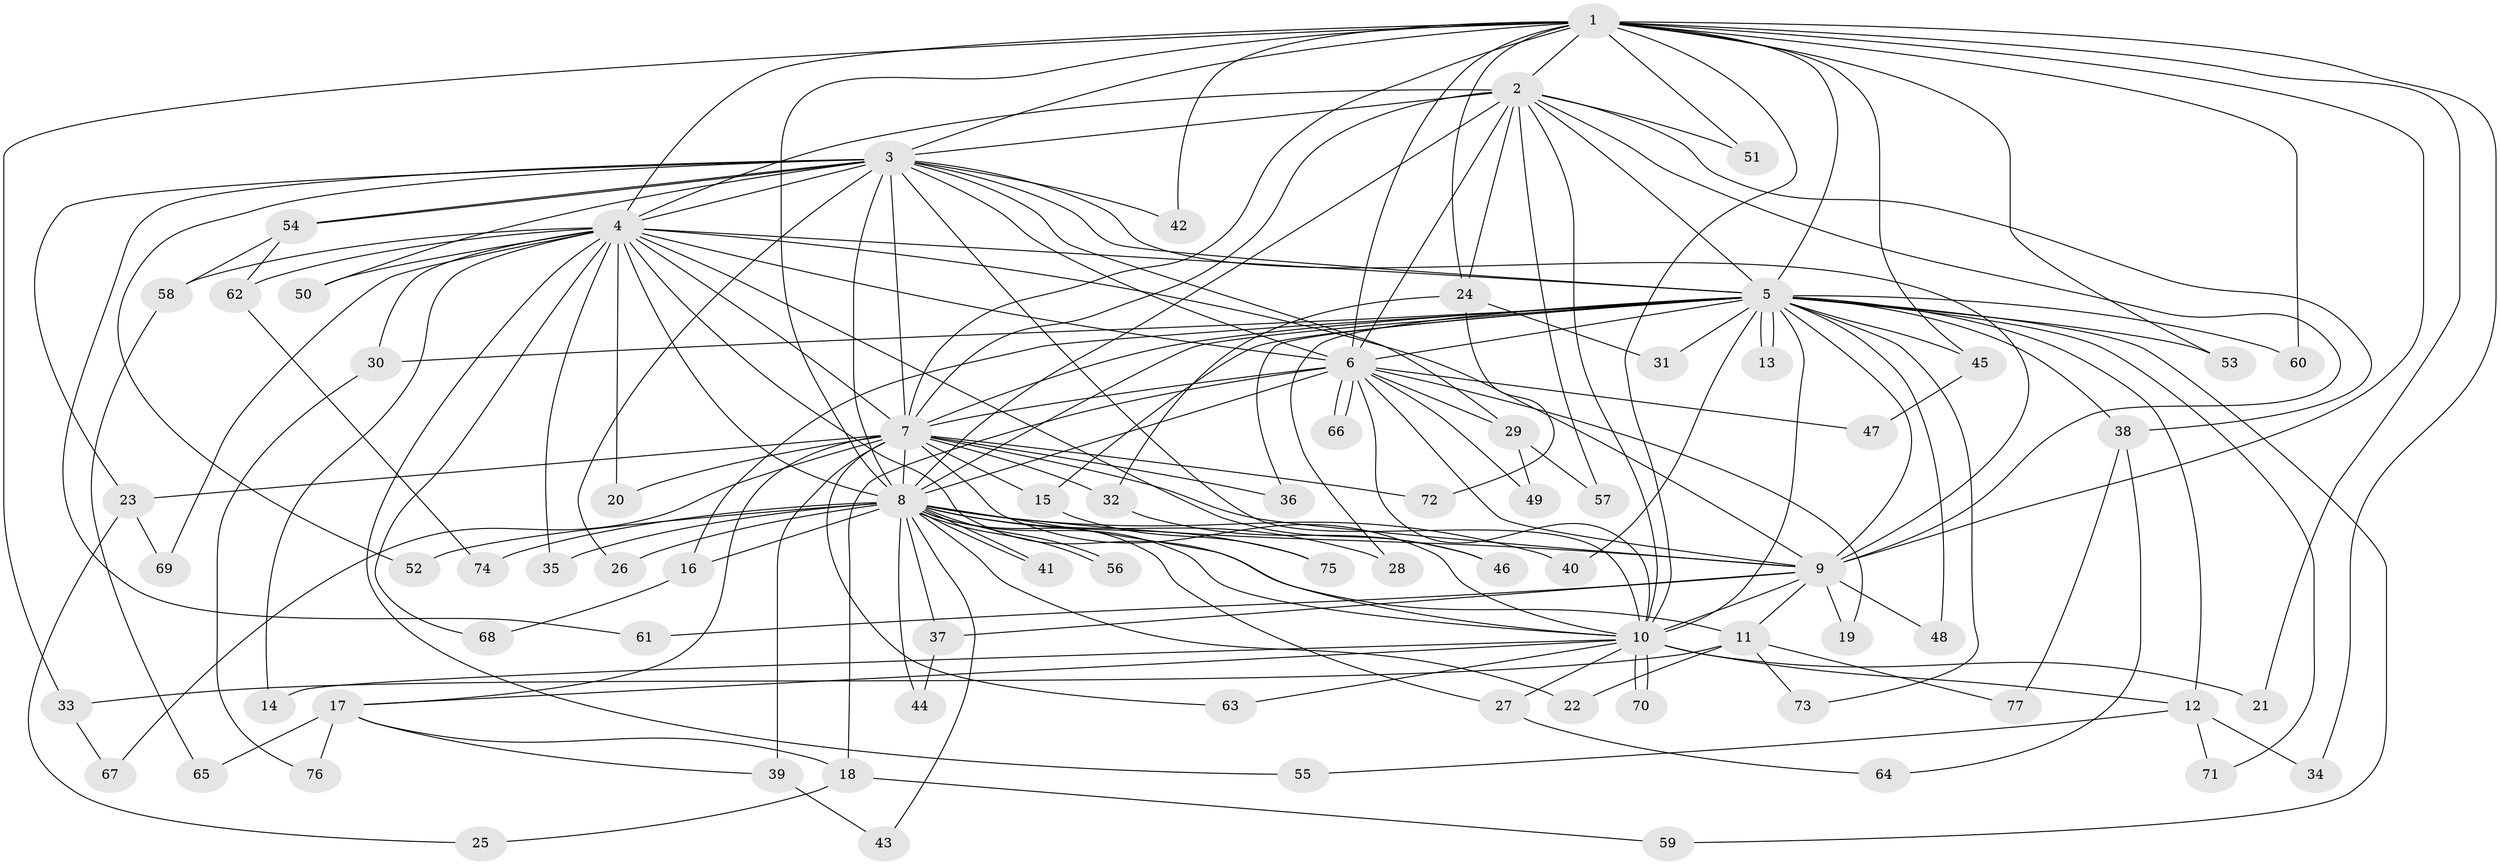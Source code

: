 // coarse degree distribution, {13: 0.037037037037037035, 17: 0.037037037037037035, 6: 0.037037037037037035, 14: 0.037037037037037035, 2: 0.3888888888888889, 3: 0.2037037037037037, 22: 0.037037037037037035, 5: 0.018518518518518517, 4: 0.09259259259259259, 1: 0.09259259259259259, 15: 0.018518518518518517}
// Generated by graph-tools (version 1.1) at 2025/36/03/04/25 23:36:26]
// undirected, 77 vertices, 179 edges
graph export_dot {
  node [color=gray90,style=filled];
  1;
  2;
  3;
  4;
  5;
  6;
  7;
  8;
  9;
  10;
  11;
  12;
  13;
  14;
  15;
  16;
  17;
  18;
  19;
  20;
  21;
  22;
  23;
  24;
  25;
  26;
  27;
  28;
  29;
  30;
  31;
  32;
  33;
  34;
  35;
  36;
  37;
  38;
  39;
  40;
  41;
  42;
  43;
  44;
  45;
  46;
  47;
  48;
  49;
  50;
  51;
  52;
  53;
  54;
  55;
  56;
  57;
  58;
  59;
  60;
  61;
  62;
  63;
  64;
  65;
  66;
  67;
  68;
  69;
  70;
  71;
  72;
  73;
  74;
  75;
  76;
  77;
  1 -- 2;
  1 -- 3;
  1 -- 4;
  1 -- 5;
  1 -- 6;
  1 -- 7;
  1 -- 8;
  1 -- 9;
  1 -- 10;
  1 -- 21;
  1 -- 24;
  1 -- 33;
  1 -- 34;
  1 -- 42;
  1 -- 45;
  1 -- 51;
  1 -- 53;
  1 -- 60;
  2 -- 3;
  2 -- 4;
  2 -- 5;
  2 -- 6;
  2 -- 7;
  2 -- 8;
  2 -- 9;
  2 -- 10;
  2 -- 24;
  2 -- 38;
  2 -- 51;
  2 -- 57;
  3 -- 4;
  3 -- 5;
  3 -- 6;
  3 -- 7;
  3 -- 8;
  3 -- 9;
  3 -- 10;
  3 -- 23;
  3 -- 26;
  3 -- 29;
  3 -- 42;
  3 -- 50;
  3 -- 52;
  3 -- 54;
  3 -- 54;
  3 -- 61;
  4 -- 5;
  4 -- 6;
  4 -- 7;
  4 -- 8;
  4 -- 9;
  4 -- 10;
  4 -- 14;
  4 -- 20;
  4 -- 30;
  4 -- 35;
  4 -- 46;
  4 -- 50;
  4 -- 55;
  4 -- 58;
  4 -- 62;
  4 -- 68;
  4 -- 69;
  5 -- 6;
  5 -- 7;
  5 -- 8;
  5 -- 9;
  5 -- 10;
  5 -- 12;
  5 -- 13;
  5 -- 13;
  5 -- 15;
  5 -- 16;
  5 -- 28;
  5 -- 30;
  5 -- 31;
  5 -- 36;
  5 -- 38;
  5 -- 40;
  5 -- 45;
  5 -- 48;
  5 -- 53;
  5 -- 59;
  5 -- 60;
  5 -- 71;
  5 -- 73;
  6 -- 7;
  6 -- 8;
  6 -- 9;
  6 -- 10;
  6 -- 18;
  6 -- 19;
  6 -- 29;
  6 -- 47;
  6 -- 49;
  6 -- 66;
  6 -- 66;
  7 -- 8;
  7 -- 9;
  7 -- 10;
  7 -- 15;
  7 -- 17;
  7 -- 20;
  7 -- 23;
  7 -- 32;
  7 -- 36;
  7 -- 39;
  7 -- 63;
  7 -- 67;
  7 -- 72;
  8 -- 9;
  8 -- 10;
  8 -- 11;
  8 -- 16;
  8 -- 22;
  8 -- 26;
  8 -- 27;
  8 -- 28;
  8 -- 35;
  8 -- 37;
  8 -- 40;
  8 -- 41;
  8 -- 41;
  8 -- 43;
  8 -- 44;
  8 -- 52;
  8 -- 56;
  8 -- 56;
  8 -- 74;
  8 -- 75;
  9 -- 10;
  9 -- 11;
  9 -- 19;
  9 -- 37;
  9 -- 48;
  9 -- 61;
  10 -- 12;
  10 -- 14;
  10 -- 17;
  10 -- 21;
  10 -- 27;
  10 -- 63;
  10 -- 70;
  10 -- 70;
  11 -- 22;
  11 -- 33;
  11 -- 73;
  11 -- 77;
  12 -- 34;
  12 -- 55;
  12 -- 71;
  15 -- 75;
  16 -- 68;
  17 -- 18;
  17 -- 39;
  17 -- 65;
  17 -- 76;
  18 -- 25;
  18 -- 59;
  23 -- 25;
  23 -- 69;
  24 -- 31;
  24 -- 32;
  24 -- 72;
  27 -- 64;
  29 -- 49;
  29 -- 57;
  30 -- 76;
  32 -- 46;
  33 -- 67;
  37 -- 44;
  38 -- 64;
  38 -- 77;
  39 -- 43;
  45 -- 47;
  54 -- 58;
  54 -- 62;
  58 -- 65;
  62 -- 74;
}
